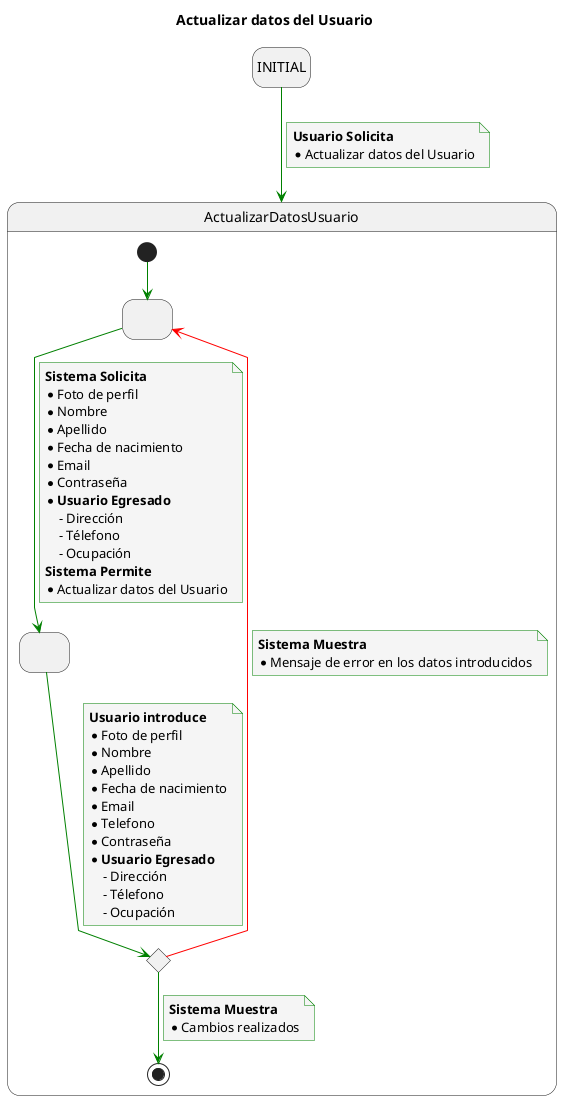 @startuml
title Actualizar datos del Usuario

skinparam {
    NoteBackgroundColor #whiteSmoke
    ArrowColor #green
    NoteBorderColor #green
    linetype polyline
}

hide empty description

state startState as "INITIAL"

startState --> ActualizarDatosUsuario
note on link
    <b>Usuario Solicita</b>
    * Actualizar datos del Usuario
end note

state ActualizarDatosUsuario {
state 2 as " "
state 3 as " "
state 4 <<choice>>

[*] -down-> 2

2 -down-> 3
note on link
<b>Sistema Solicita</b>
* Foto de perfil
* Nombre
* Apellido
* Fecha de nacimiento
* Email
* Contraseña
* <b>Usuario Egresado</b>
    - Dirección
    - Télefono
    - Ocupación
<b>Sistema Permite</b>
* Actualizar datos del Usuario
end note

3 -down-> 4
note on link
<b>Usuario introduce</b>
* Foto de perfil
* Nombre
* Apellido
* Fecha de nacimiento
* Email
* Telefono
* Contraseña
* <b>Usuario Egresado</b>
    - Dirección
    - Télefono
    - Ocupación
end note

4 -down-> [*]
note on link
<b>Sistema Muestra</b>
* Cambios realizados
end note

4 -[#red]-> 2
note on link
<b>Sistema Muestra</b>
* Mensaje de error en los datos introducidos
end note

}
@enduml
